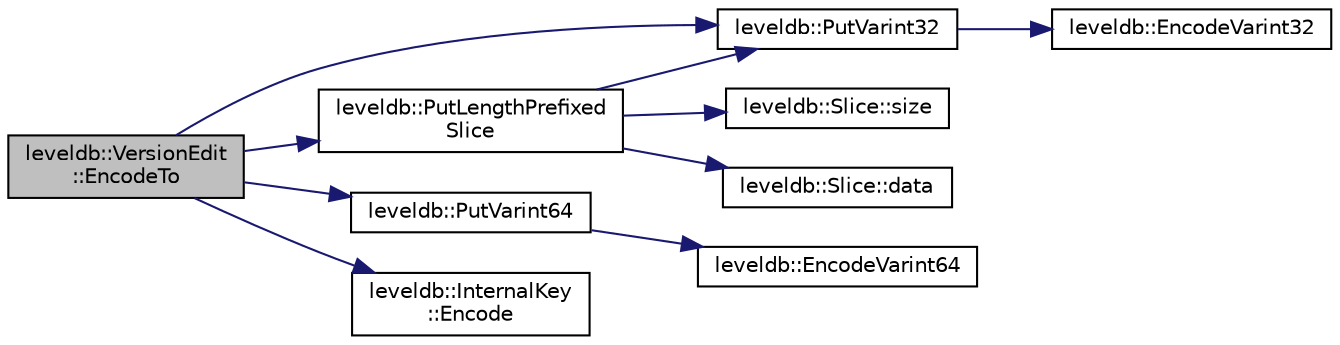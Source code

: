 digraph "leveldb::VersionEdit::EncodeTo"
{
  edge [fontname="Helvetica",fontsize="10",labelfontname="Helvetica",labelfontsize="10"];
  node [fontname="Helvetica",fontsize="10",shape=record];
  rankdir="LR";
  Node1 [label="leveldb::VersionEdit\l::EncodeTo",height=0.2,width=0.4,color="black", fillcolor="grey75", style="filled" fontcolor="black"];
  Node1 -> Node2 [color="midnightblue",fontsize="10",style="solid"];
  Node2 [label="leveldb::PutVarint32",height=0.2,width=0.4,color="black", fillcolor="white", style="filled",URL="$namespaceleveldb.html#ab00e282f3fd7058b8a41afcf4b56e685"];
  Node2 -> Node3 [color="midnightblue",fontsize="10",style="solid"];
  Node3 [label="leveldb::EncodeVarint32",height=0.2,width=0.4,color="black", fillcolor="white", style="filled",URL="$namespaceleveldb.html#ac5e7a0e0356b856317349a870e3bfb41"];
  Node1 -> Node4 [color="midnightblue",fontsize="10",style="solid"];
  Node4 [label="leveldb::PutLengthPrefixed\lSlice",height=0.2,width=0.4,color="black", fillcolor="white", style="filled",URL="$namespaceleveldb.html#a98eaeea7300aa4f9b56303ffa27581af"];
  Node4 -> Node2 [color="midnightblue",fontsize="10",style="solid"];
  Node4 -> Node5 [color="midnightblue",fontsize="10",style="solid"];
  Node5 [label="leveldb::Slice::size",height=0.2,width=0.4,color="black", fillcolor="white", style="filled",URL="$classleveldb_1_1_slice.html#a947d3173f04f8a30553e89046daf91d5"];
  Node4 -> Node6 [color="midnightblue",fontsize="10",style="solid"];
  Node6 [label="leveldb::Slice::data",height=0.2,width=0.4,color="black", fillcolor="white", style="filled",URL="$classleveldb_1_1_slice.html#aa64861043d9deee6889461bf0593cf73"];
  Node1 -> Node7 [color="midnightblue",fontsize="10",style="solid"];
  Node7 [label="leveldb::PutVarint64",height=0.2,width=0.4,color="black", fillcolor="white", style="filled",URL="$namespaceleveldb.html#a17889b1733282d6e80cf03fc0dd207d4"];
  Node7 -> Node8 [color="midnightblue",fontsize="10",style="solid"];
  Node8 [label="leveldb::EncodeVarint64",height=0.2,width=0.4,color="black", fillcolor="white", style="filled",URL="$namespaceleveldb.html#a81e3ab2e7387f236aaf068e9369a4e3d"];
  Node1 -> Node9 [color="midnightblue",fontsize="10",style="solid"];
  Node9 [label="leveldb::InternalKey\l::Encode",height=0.2,width=0.4,color="black", fillcolor="white", style="filled",URL="$classleveldb_1_1_internal_key.html#aed986eb7cb360bd6955097235ad267b6"];
}
